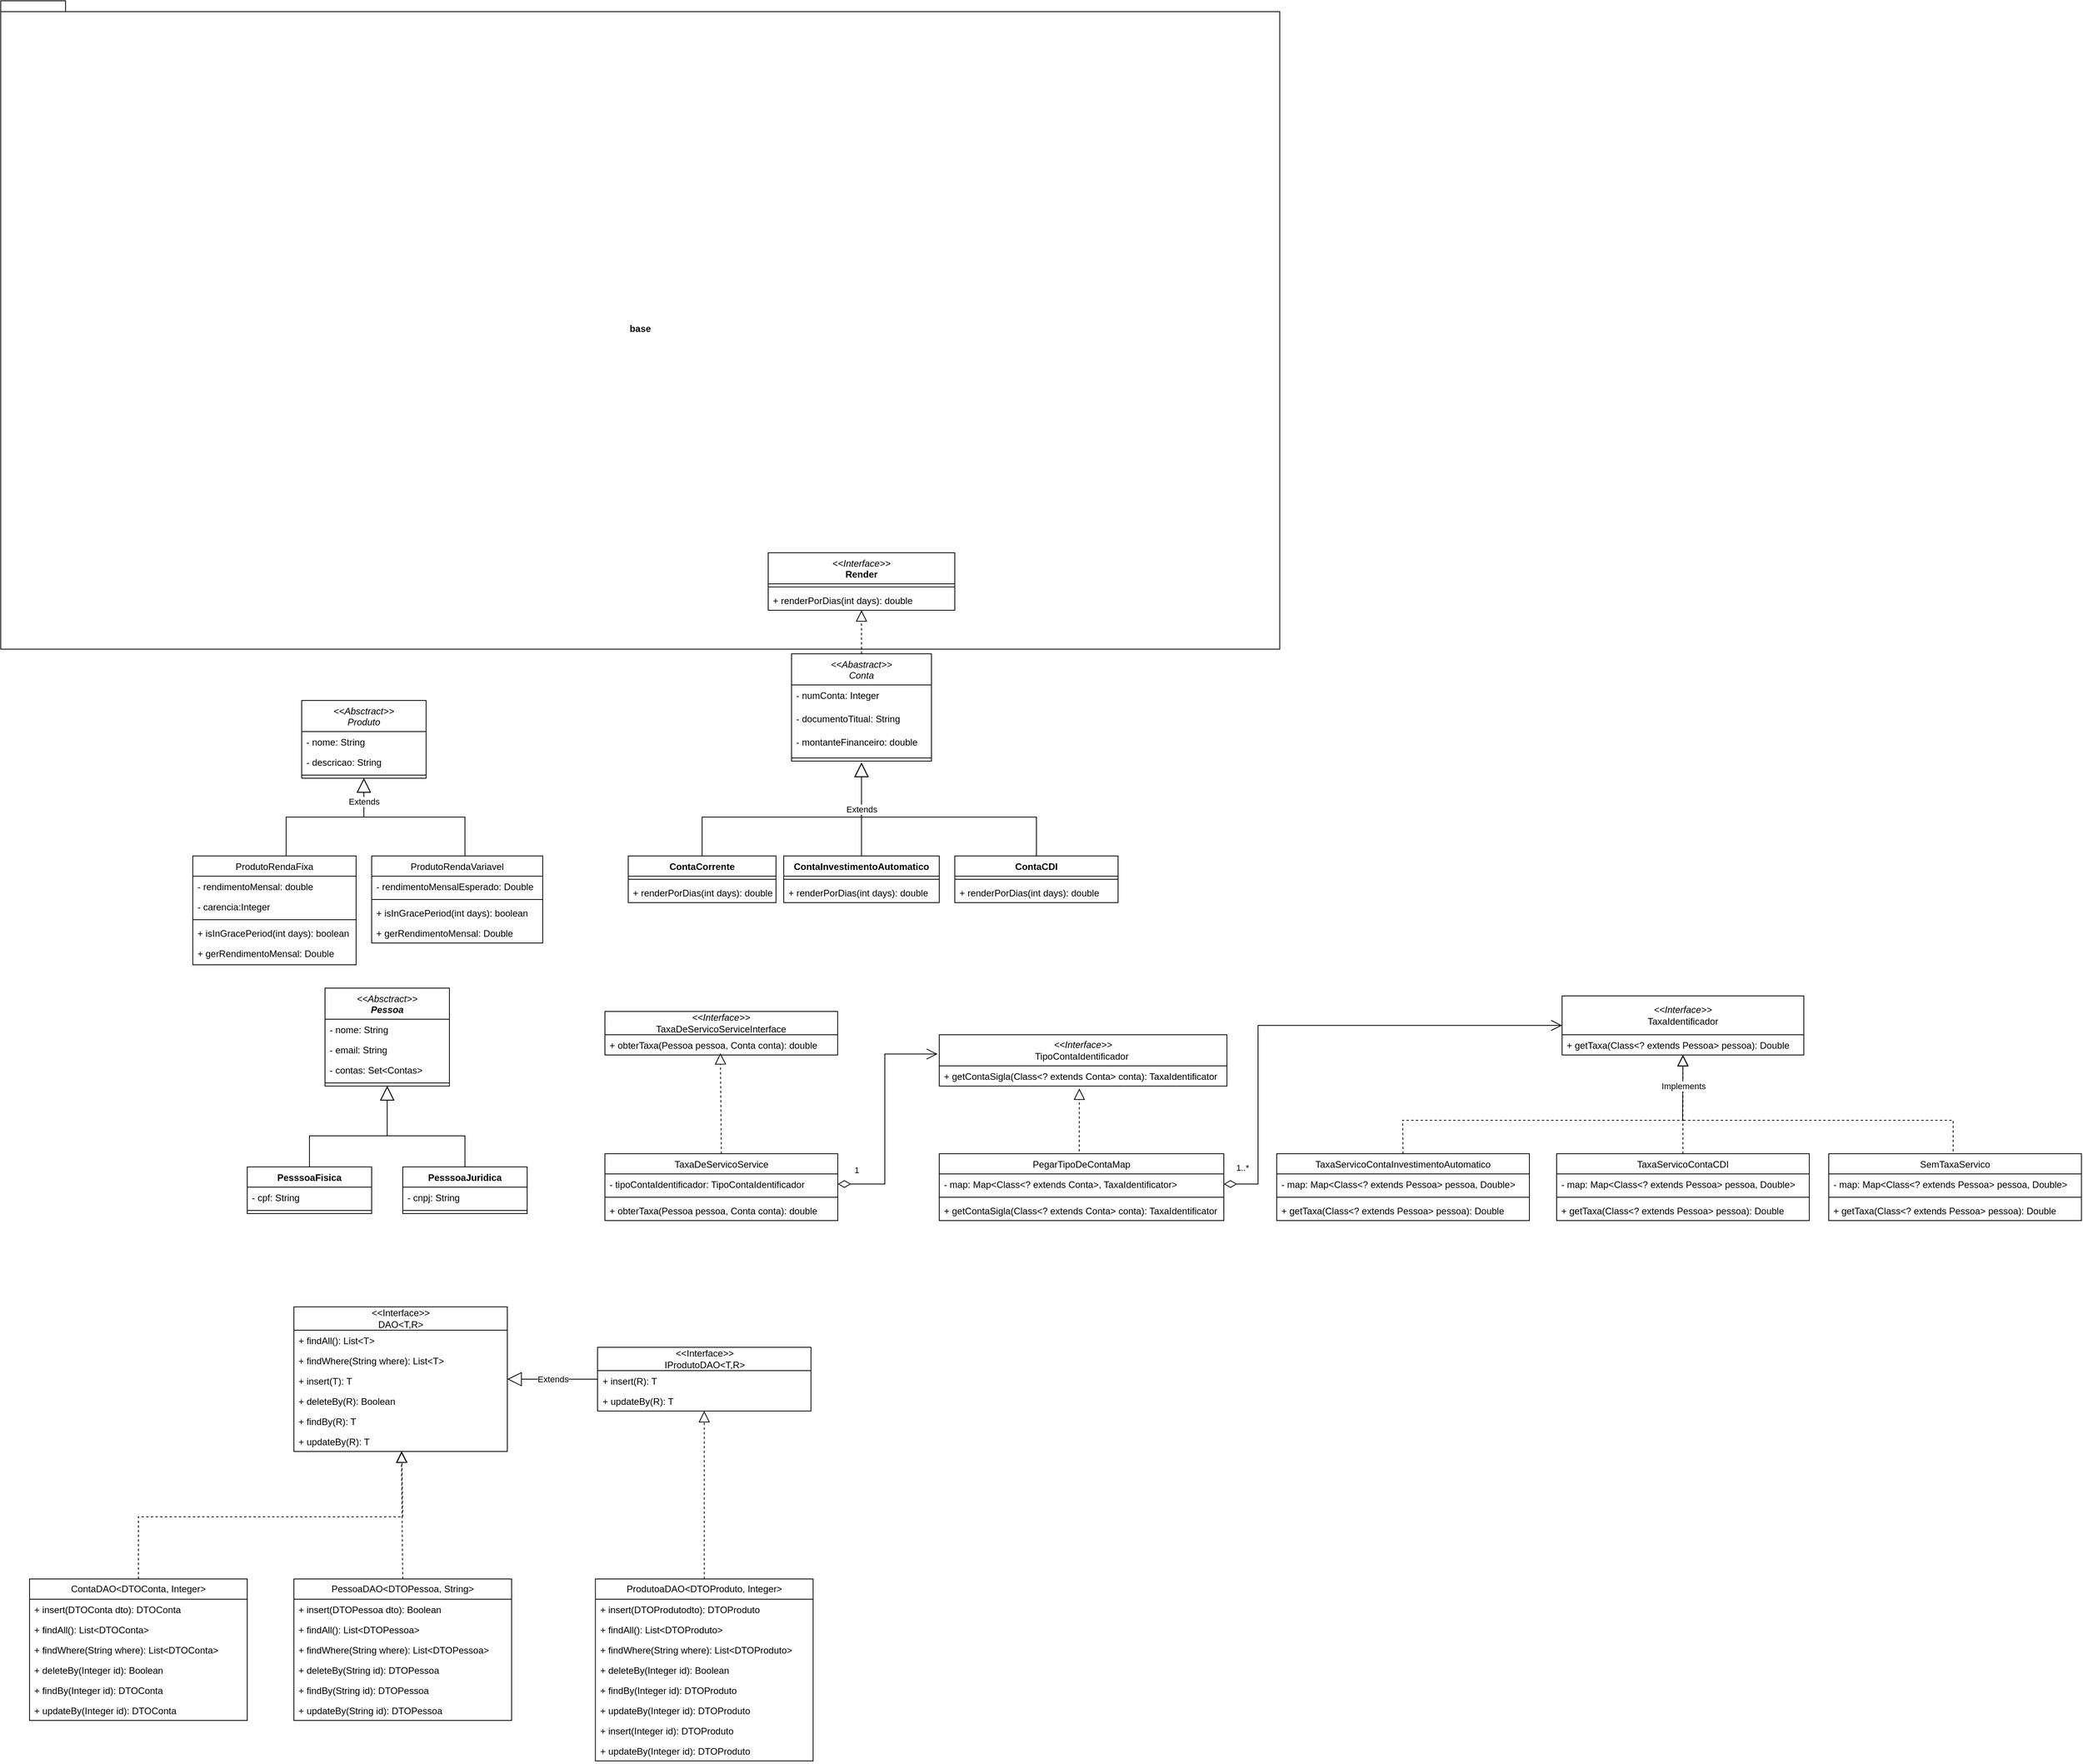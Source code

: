 <mxfile version="24.4.4" type="device">
  <diagram id="C5RBs43oDa-KdzZeNtuy" name="Page-1">
    <mxGraphModel dx="1434" dy="1941" grid="1" gridSize="10" guides="1" tooltips="1" connect="1" arrows="1" fold="1" page="1" pageScale="1" pageWidth="827" pageHeight="1169" math="0" shadow="0">
      <root>
        <mxCell id="WIyWlLk6GJQsqaUBKTNV-0" />
        <mxCell id="WIyWlLk6GJQsqaUBKTNV-1" parent="WIyWlLk6GJQsqaUBKTNV-0" />
        <mxCell id="Ckueu7OfQ4plNjpXgYWF-13" value="base" style="shape=folder;fontStyle=1;spacingTop=10;tabWidth=40;tabHeight=14;tabPosition=left;html=1;whiteSpace=wrap;fillColor=none;" parent="WIyWlLk6GJQsqaUBKTNV-1" vertex="1">
          <mxGeometry x="282.93" y="-340" width="1645" height="834" as="geometry" />
        </mxCell>
        <mxCell id="zkfFHV4jXpPFQw0GAbJ--0" value="&lt;&lt;Absctract&gt;&gt;&#xa;Produto" style="swimlane;fontStyle=2;align=center;verticalAlign=top;childLayout=stackLayout;horizontal=1;startSize=40;horizontalStack=0;resizeParent=1;resizeLast=0;collapsible=1;marginBottom=0;rounded=0;shadow=0;strokeWidth=1;" parent="WIyWlLk6GJQsqaUBKTNV-1" vertex="1">
          <mxGeometry x="670" y="560" width="160" height="100" as="geometry">
            <mxRectangle x="230" y="140" width="160" height="26" as="alternateBounds" />
          </mxGeometry>
        </mxCell>
        <mxCell id="zkfFHV4jXpPFQw0GAbJ--1" value="- nome: String" style="text;align=left;verticalAlign=top;spacingLeft=4;spacingRight=4;overflow=hidden;rotatable=0;points=[[0,0.5],[1,0.5]];portConstraint=eastwest;" parent="zkfFHV4jXpPFQw0GAbJ--0" vertex="1">
          <mxGeometry y="40" width="160" height="26" as="geometry" />
        </mxCell>
        <mxCell id="zkfFHV4jXpPFQw0GAbJ--2" value="- descricao: String" style="text;align=left;verticalAlign=top;spacingLeft=4;spacingRight=4;overflow=hidden;rotatable=0;points=[[0,0.5],[1,0.5]];portConstraint=eastwest;rounded=0;shadow=0;html=0;" parent="zkfFHV4jXpPFQw0GAbJ--0" vertex="1">
          <mxGeometry y="66" width="160" height="26" as="geometry" />
        </mxCell>
        <mxCell id="zkfFHV4jXpPFQw0GAbJ--4" value="" style="line;html=1;strokeWidth=1;align=left;verticalAlign=middle;spacingTop=-1;spacingLeft=3;spacingRight=3;rotatable=0;labelPosition=right;points=[];portConstraint=eastwest;" parent="zkfFHV4jXpPFQw0GAbJ--0" vertex="1">
          <mxGeometry y="92" width="160" height="8" as="geometry" />
        </mxCell>
        <mxCell id="zkfFHV4jXpPFQw0GAbJ--6" value="ProdutoRendaVariavel" style="swimlane;fontStyle=0;align=center;verticalAlign=top;childLayout=stackLayout;horizontal=1;startSize=26;horizontalStack=0;resizeParent=1;resizeLast=0;collapsible=1;marginBottom=0;rounded=0;shadow=0;strokeWidth=1;" parent="WIyWlLk6GJQsqaUBKTNV-1" vertex="1">
          <mxGeometry x="760" y="760" width="220" height="112" as="geometry">
            <mxRectangle x="130" y="380" width="160" height="26" as="alternateBounds" />
          </mxGeometry>
        </mxCell>
        <mxCell id="zkfFHV4jXpPFQw0GAbJ--7" value="- rendimentoMensalEsperado: Double" style="text;align=left;verticalAlign=top;spacingLeft=4;spacingRight=4;overflow=hidden;rotatable=0;points=[[0,0.5],[1,0.5]];portConstraint=eastwest;" parent="zkfFHV4jXpPFQw0GAbJ--6" vertex="1">
          <mxGeometry y="26" width="220" height="26" as="geometry" />
        </mxCell>
        <mxCell id="zkfFHV4jXpPFQw0GAbJ--9" value="" style="line;html=1;strokeWidth=1;align=left;verticalAlign=middle;spacingTop=-1;spacingLeft=3;spacingRight=3;rotatable=0;labelPosition=right;points=[];portConstraint=eastwest;" parent="zkfFHV4jXpPFQw0GAbJ--6" vertex="1">
          <mxGeometry y="52" width="220" height="8" as="geometry" />
        </mxCell>
        <mxCell id="Eu-XdflTP6PNnH-OlmT1-5" value="+ isInGracePeriod(int days): boolean" style="text;strokeColor=none;fillColor=none;align=left;verticalAlign=top;spacingLeft=4;spacingRight=4;overflow=hidden;rotatable=0;points=[[0,0.5],[1,0.5]];portConstraint=eastwest;whiteSpace=wrap;html=1;" parent="zkfFHV4jXpPFQw0GAbJ--6" vertex="1">
          <mxGeometry y="60" width="220" height="26" as="geometry" />
        </mxCell>
        <mxCell id="Eu-XdflTP6PNnH-OlmT1-3" value="+ gerRendimentoMensal: Double" style="text;strokeColor=none;fillColor=none;align=left;verticalAlign=top;spacingLeft=4;spacingRight=4;overflow=hidden;rotatable=0;points=[[0,0.5],[1,0.5]];portConstraint=eastwest;whiteSpace=wrap;html=1;" parent="zkfFHV4jXpPFQw0GAbJ--6" vertex="1">
          <mxGeometry y="86" width="220" height="26" as="geometry" />
        </mxCell>
        <mxCell id="zkfFHV4jXpPFQw0GAbJ--12" value="" style="endArrow=block;endSize=16;endFill=0;shadow=0;strokeWidth=1;rounded=0;curved=0;edgeStyle=elbowEdgeStyle;elbow=vertical;" parent="WIyWlLk6GJQsqaUBKTNV-1" source="zkfFHV4jXpPFQw0GAbJ--6" target="zkfFHV4jXpPFQw0GAbJ--0" edge="1">
          <mxGeometry width="160" relative="1" as="geometry">
            <mxPoint x="640" y="603" as="sourcePoint" />
            <mxPoint x="640" y="603" as="targetPoint" />
            <Array as="points">
              <mxPoint x="880" y="710" />
            </Array>
          </mxGeometry>
        </mxCell>
        <mxCell id="zkfFHV4jXpPFQw0GAbJ--13" value="ProdutoRendaFixa" style="swimlane;fontStyle=0;align=center;verticalAlign=top;childLayout=stackLayout;horizontal=1;startSize=26;horizontalStack=0;resizeParent=1;resizeLast=0;collapsible=1;marginBottom=0;rounded=0;shadow=0;strokeWidth=1;" parent="WIyWlLk6GJQsqaUBKTNV-1" vertex="1">
          <mxGeometry x="530" y="760" width="210" height="140" as="geometry">
            <mxRectangle x="340" y="380" width="170" height="26" as="alternateBounds" />
          </mxGeometry>
        </mxCell>
        <mxCell id="ot_oHZDJsB0jC9_0n1D6-1" value="- rendimentoMensal: double" style="text;align=left;verticalAlign=top;spacingLeft=4;spacingRight=4;overflow=hidden;rotatable=0;points=[[0,0.5],[1,0.5]];portConstraint=eastwest;" parent="zkfFHV4jXpPFQw0GAbJ--13" vertex="1">
          <mxGeometry y="26" width="210" height="26" as="geometry" />
        </mxCell>
        <mxCell id="zkfFHV4jXpPFQw0GAbJ--14" value="- carencia:Integer" style="text;align=left;verticalAlign=top;spacingLeft=4;spacingRight=4;overflow=hidden;rotatable=0;points=[[0,0.5],[1,0.5]];portConstraint=eastwest;" parent="zkfFHV4jXpPFQw0GAbJ--13" vertex="1">
          <mxGeometry y="52" width="210" height="26" as="geometry" />
        </mxCell>
        <mxCell id="zkfFHV4jXpPFQw0GAbJ--15" value="" style="line;html=1;strokeWidth=1;align=left;verticalAlign=middle;spacingTop=-1;spacingLeft=3;spacingRight=3;rotatable=0;labelPosition=right;points=[];portConstraint=eastwest;" parent="zkfFHV4jXpPFQw0GAbJ--13" vertex="1">
          <mxGeometry y="78" width="210" height="8" as="geometry" />
        </mxCell>
        <mxCell id="g9-OsNvU2PvMt_GyAPBT-6" value="+ isInGracePeriod(int days): boolean" style="text;strokeColor=none;fillColor=none;align=left;verticalAlign=top;spacingLeft=4;spacingRight=4;overflow=hidden;rotatable=0;points=[[0,0.5],[1,0.5]];portConstraint=eastwest;whiteSpace=wrap;html=1;" parent="zkfFHV4jXpPFQw0GAbJ--13" vertex="1">
          <mxGeometry y="86" width="210" height="26" as="geometry" />
        </mxCell>
        <mxCell id="Eu-XdflTP6PNnH-OlmT1-4" value="+ gerRendimentoMensal: Double" style="text;strokeColor=none;fillColor=none;align=left;verticalAlign=top;spacingLeft=4;spacingRight=4;overflow=hidden;rotatable=0;points=[[0,0.5],[1,0.5]];portConstraint=eastwest;whiteSpace=wrap;html=1;" parent="zkfFHV4jXpPFQw0GAbJ--13" vertex="1">
          <mxGeometry y="112" width="210" height="26" as="geometry" />
        </mxCell>
        <mxCell id="zkfFHV4jXpPFQw0GAbJ--16" value="" style="endArrow=block;endSize=16;endFill=0;shadow=0;strokeWidth=1;rounded=0;curved=0;edgeStyle=elbowEdgeStyle;elbow=vertical;" parent="WIyWlLk6GJQsqaUBKTNV-1" source="zkfFHV4jXpPFQw0GAbJ--13" target="zkfFHV4jXpPFQw0GAbJ--0" edge="1">
          <mxGeometry width="160" relative="1" as="geometry">
            <mxPoint x="650" y="773" as="sourcePoint" />
            <mxPoint x="750" y="671" as="targetPoint" />
            <Array as="points">
              <mxPoint x="650" y="710" />
            </Array>
          </mxGeometry>
        </mxCell>
        <mxCell id="bBK4llPD-ZdYTFEm8Yef-23" value="Extends" style="edgeLabel;html=1;align=center;verticalAlign=middle;resizable=0;points=[];" parent="zkfFHV4jXpPFQw0GAbJ--16" vertex="1" connectable="0">
          <mxGeometry x="0.616" y="-1" relative="1" as="geometry">
            <mxPoint x="-1" y="-9" as="offset" />
          </mxGeometry>
        </mxCell>
        <mxCell id="bBK4llPD-ZdYTFEm8Yef-1" value="&lt;span style=&quot;font-weight: normal;&quot;&gt;&lt;i&gt;&amp;lt;&amp;lt;Abastract&amp;gt;&amp;gt;&lt;/i&gt;&lt;/span&gt;&lt;div&gt;&lt;span style=&quot;font-weight: normal;&quot;&gt;&lt;i&gt;Conta&lt;/i&gt;&lt;/span&gt;&lt;/div&gt;" style="swimlane;fontStyle=1;align=center;verticalAlign=top;childLayout=stackLayout;horizontal=1;startSize=40;horizontalStack=0;resizeParent=1;resizeParentMax=0;resizeLast=0;collapsible=1;marginBottom=0;whiteSpace=wrap;html=1;" parent="WIyWlLk6GJQsqaUBKTNV-1" vertex="1">
          <mxGeometry x="1300" y="500" width="180" height="138" as="geometry">
            <mxRectangle x="780" y="160" width="120" height="40" as="alternateBounds" />
          </mxGeometry>
        </mxCell>
        <mxCell id="bBK4llPD-ZdYTFEm8Yef-2" value="- numConta: Integer" style="text;strokeColor=none;fillColor=none;align=left;verticalAlign=top;spacingLeft=4;spacingRight=4;overflow=hidden;rotatable=0;points=[[0,0.5],[1,0.5]];portConstraint=eastwest;whiteSpace=wrap;html=1;" parent="bBK4llPD-ZdYTFEm8Yef-1" vertex="1">
          <mxGeometry y="40" width="180" height="30" as="geometry" />
        </mxCell>
        <mxCell id="Eu-XdflTP6PNnH-OlmT1-1" value="- documentoTitual: String" style="text;strokeColor=none;fillColor=none;align=left;verticalAlign=top;spacingLeft=4;spacingRight=4;overflow=hidden;rotatable=0;points=[[0,0.5],[1,0.5]];portConstraint=eastwest;whiteSpace=wrap;html=1;" parent="bBK4llPD-ZdYTFEm8Yef-1" vertex="1">
          <mxGeometry y="70" width="180" height="30" as="geometry" />
        </mxCell>
        <mxCell id="Eu-XdflTP6PNnH-OlmT1-0" value="- montanteFinanceiro: double" style="text;strokeColor=none;fillColor=none;align=left;verticalAlign=top;spacingLeft=4;spacingRight=4;overflow=hidden;rotatable=0;points=[[0,0.5],[1,0.5]];portConstraint=eastwest;whiteSpace=wrap;html=1;" parent="bBK4llPD-ZdYTFEm8Yef-1" vertex="1">
          <mxGeometry y="100" width="180" height="30" as="geometry" />
        </mxCell>
        <mxCell id="bBK4llPD-ZdYTFEm8Yef-3" value="" style="line;strokeWidth=1;fillColor=none;align=left;verticalAlign=middle;spacingTop=-1;spacingLeft=3;spacingRight=3;rotatable=0;labelPosition=right;points=[];portConstraint=eastwest;strokeColor=inherit;" parent="bBK4llPD-ZdYTFEm8Yef-1" vertex="1">
          <mxGeometry y="130" width="180" height="8" as="geometry" />
        </mxCell>
        <mxCell id="bBK4llPD-ZdYTFEm8Yef-5" value="ContaCorrente" style="swimlane;fontStyle=1;align=center;verticalAlign=top;childLayout=stackLayout;horizontal=1;startSize=26;horizontalStack=0;resizeParent=1;resizeParentMax=0;resizeLast=0;collapsible=1;marginBottom=0;whiteSpace=wrap;html=1;" parent="WIyWlLk6GJQsqaUBKTNV-1" vertex="1">
          <mxGeometry x="1090" y="760" width="190" height="60" as="geometry" />
        </mxCell>
        <mxCell id="bBK4llPD-ZdYTFEm8Yef-7" value="" style="line;strokeWidth=1;fillColor=none;align=left;verticalAlign=middle;spacingTop=-1;spacingLeft=3;spacingRight=3;rotatable=0;labelPosition=right;points=[];portConstraint=eastwest;strokeColor=inherit;" parent="bBK4llPD-ZdYTFEm8Yef-5" vertex="1">
          <mxGeometry y="26" width="190" height="8" as="geometry" />
        </mxCell>
        <mxCell id="g9-OsNvU2PvMt_GyAPBT-7" value="+ renderPorDias(int days): double" style="text;strokeColor=none;fillColor=none;align=left;verticalAlign=top;spacingLeft=4;spacingRight=4;overflow=hidden;rotatable=0;points=[[0,0.5],[1,0.5]];portConstraint=eastwest;whiteSpace=wrap;html=1;" parent="bBK4llPD-ZdYTFEm8Yef-5" vertex="1">
          <mxGeometry y="34" width="190" height="26" as="geometry" />
        </mxCell>
        <mxCell id="bBK4llPD-ZdYTFEm8Yef-9" value="ContaCDI" style="swimlane;fontStyle=1;align=center;verticalAlign=top;childLayout=stackLayout;horizontal=1;startSize=26;horizontalStack=0;resizeParent=1;resizeParentMax=0;resizeLast=0;collapsible=1;marginBottom=0;whiteSpace=wrap;html=1;" parent="WIyWlLk6GJQsqaUBKTNV-1" vertex="1">
          <mxGeometry x="1510" y="760" width="210" height="60" as="geometry" />
        </mxCell>
        <mxCell id="bBK4llPD-ZdYTFEm8Yef-11" value="" style="line;strokeWidth=1;fillColor=none;align=left;verticalAlign=middle;spacingTop=-1;spacingLeft=3;spacingRight=3;rotatable=0;labelPosition=right;points=[];portConstraint=eastwest;strokeColor=inherit;" parent="bBK4llPD-ZdYTFEm8Yef-9" vertex="1">
          <mxGeometry y="26" width="210" height="8" as="geometry" />
        </mxCell>
        <mxCell id="g9-OsNvU2PvMt_GyAPBT-9" value="+ renderPorDias(int days): double" style="text;strokeColor=none;fillColor=none;align=left;verticalAlign=top;spacingLeft=4;spacingRight=4;overflow=hidden;rotatable=0;points=[[0,0.5],[1,0.5]];portConstraint=eastwest;whiteSpace=wrap;html=1;" parent="bBK4llPD-ZdYTFEm8Yef-9" vertex="1">
          <mxGeometry y="34" width="210" height="26" as="geometry" />
        </mxCell>
        <mxCell id="bBK4llPD-ZdYTFEm8Yef-13" value="ContaInvestimentoAutomatico" style="swimlane;fontStyle=1;align=center;verticalAlign=top;childLayout=stackLayout;horizontal=1;startSize=26;horizontalStack=0;resizeParent=1;resizeParentMax=0;resizeLast=0;collapsible=1;marginBottom=0;whiteSpace=wrap;html=1;" parent="WIyWlLk6GJQsqaUBKTNV-1" vertex="1">
          <mxGeometry x="1290" y="760" width="200" height="60" as="geometry" />
        </mxCell>
        <mxCell id="bBK4llPD-ZdYTFEm8Yef-15" value="" style="line;strokeWidth=1;fillColor=none;align=left;verticalAlign=middle;spacingTop=-1;spacingLeft=3;spacingRight=3;rotatable=0;labelPosition=right;points=[];portConstraint=eastwest;strokeColor=inherit;" parent="bBK4llPD-ZdYTFEm8Yef-13" vertex="1">
          <mxGeometry y="26" width="200" height="8" as="geometry" />
        </mxCell>
        <mxCell id="g9-OsNvU2PvMt_GyAPBT-8" value="+ renderPorDias(int days): double" style="text;strokeColor=none;fillColor=none;align=left;verticalAlign=top;spacingLeft=4;spacingRight=4;overflow=hidden;rotatable=0;points=[[0,0.5],[1,0.5]];portConstraint=eastwest;whiteSpace=wrap;html=1;" parent="bBK4llPD-ZdYTFEm8Yef-13" vertex="1">
          <mxGeometry y="34" width="200" height="26" as="geometry" />
        </mxCell>
        <mxCell id="bBK4llPD-ZdYTFEm8Yef-22" value="" style="endArrow=block;endSize=16;endFill=0;html=1;rounded=0;exitX=0.5;exitY=0;exitDx=0;exitDy=0;" parent="WIyWlLk6GJQsqaUBKTNV-1" source="bBK4llPD-ZdYTFEm8Yef-9" edge="1">
          <mxGeometry width="160" relative="1" as="geometry">
            <mxPoint x="1050" y="710" as="sourcePoint" />
            <mxPoint x="1390" y="640" as="targetPoint" />
            <Array as="points">
              <mxPoint x="1615" y="710" />
              <mxPoint x="1390" y="710" />
            </Array>
          </mxGeometry>
        </mxCell>
        <mxCell id="bBK4llPD-ZdYTFEm8Yef-24" value="" style="endArrow=block;endSize=16;endFill=0;html=1;rounded=0;exitX=0.5;exitY=0;exitDx=0;exitDy=0;" parent="WIyWlLk6GJQsqaUBKTNV-1" source="bBK4llPD-ZdYTFEm8Yef-5" edge="1">
          <mxGeometry width="160" relative="1" as="geometry">
            <mxPoint x="1030" y="610" as="sourcePoint" />
            <mxPoint x="1390" y="640" as="targetPoint" />
            <Array as="points">
              <mxPoint x="1185" y="710" />
              <mxPoint x="1390" y="710" />
            </Array>
          </mxGeometry>
        </mxCell>
        <mxCell id="bBK4llPD-ZdYTFEm8Yef-25" value="" style="endArrow=block;endSize=16;endFill=0;html=1;rounded=0;exitX=0.5;exitY=0;exitDx=0;exitDy=0;" parent="WIyWlLk6GJQsqaUBKTNV-1" source="bBK4llPD-ZdYTFEm8Yef-13" edge="1">
          <mxGeometry width="160" relative="1" as="geometry">
            <mxPoint x="1030" y="660" as="sourcePoint" />
            <mxPoint x="1390" y="640" as="targetPoint" />
            <Array as="points">
              <mxPoint x="1390" y="710" />
            </Array>
          </mxGeometry>
        </mxCell>
        <mxCell id="bBK4llPD-ZdYTFEm8Yef-26" value="Extends" style="edgeLabel;html=1;align=center;verticalAlign=middle;resizable=0;points=[];" parent="bBK4llPD-ZdYTFEm8Yef-25" vertex="1" connectable="0">
          <mxGeometry x="0.641" y="3" relative="1" as="geometry">
            <mxPoint x="3" y="38" as="offset" />
          </mxGeometry>
        </mxCell>
        <mxCell id="bBK4llPD-ZdYTFEm8Yef-27" value="&lt;span style=&quot;font-weight: normal;&quot;&gt;&lt;i&gt;&amp;lt;&amp;lt;Interface&amp;gt;&amp;gt;&lt;/i&gt;&lt;/span&gt;&lt;div&gt;Render&lt;/div&gt;" style="swimlane;fontStyle=1;align=center;verticalAlign=top;childLayout=stackLayout;horizontal=1;startSize=40;horizontalStack=0;resizeParent=1;resizeParentMax=0;resizeLast=0;collapsible=1;marginBottom=0;whiteSpace=wrap;html=1;" parent="WIyWlLk6GJQsqaUBKTNV-1" vertex="1">
          <mxGeometry x="1270" y="370" width="240" height="74" as="geometry">
            <mxRectangle x="790" y="30" width="120" height="40" as="alternateBounds" />
          </mxGeometry>
        </mxCell>
        <mxCell id="bBK4llPD-ZdYTFEm8Yef-29" value="" style="line;strokeWidth=1;fillColor=none;align=left;verticalAlign=middle;spacingTop=-1;spacingLeft=3;spacingRight=3;rotatable=0;labelPosition=right;points=[];portConstraint=eastwest;strokeColor=inherit;" parent="bBK4llPD-ZdYTFEm8Yef-27" vertex="1">
          <mxGeometry y="40" width="240" height="8" as="geometry" />
        </mxCell>
        <mxCell id="bBK4llPD-ZdYTFEm8Yef-30" value="+ renderPorDias(int days): double" style="text;strokeColor=none;fillColor=none;align=left;verticalAlign=top;spacingLeft=4;spacingRight=4;overflow=hidden;rotatable=0;points=[[0,0.5],[1,0.5]];portConstraint=eastwest;whiteSpace=wrap;html=1;" parent="bBK4llPD-ZdYTFEm8Yef-27" vertex="1">
          <mxGeometry y="48" width="240" height="26" as="geometry" />
        </mxCell>
        <mxCell id="bBK4llPD-ZdYTFEm8Yef-33" value="" style="endArrow=block;dashed=1;endFill=0;endSize=12;html=1;rounded=0;exitX=0.5;exitY=0;exitDx=0;exitDy=0;" parent="WIyWlLk6GJQsqaUBKTNV-1" source="bBK4llPD-ZdYTFEm8Yef-1" target="bBK4llPD-ZdYTFEm8Yef-30" edge="1">
          <mxGeometry width="160" relative="1" as="geometry">
            <mxPoint x="1030" y="610" as="sourcePoint" />
            <mxPoint x="1190" y="610" as="targetPoint" />
            <Array as="points" />
          </mxGeometry>
        </mxCell>
        <mxCell id="bBK4llPD-ZdYTFEm8Yef-36" value="&lt;div&gt;&lt;span style=&quot;font-weight: normal;&quot;&gt;&lt;i&gt;&amp;lt;&amp;lt;Absctract&amp;gt;&amp;gt;&lt;/i&gt;&lt;/span&gt;&lt;/div&gt;&lt;i style=&quot;&quot;&gt;Pessoa&lt;/i&gt;" style="swimlane;fontStyle=1;align=center;verticalAlign=top;childLayout=stackLayout;horizontal=1;startSize=40;horizontalStack=0;resizeParent=1;resizeParentMax=0;resizeLast=0;collapsible=1;marginBottom=0;whiteSpace=wrap;html=1;" parent="WIyWlLk6GJQsqaUBKTNV-1" vertex="1">
          <mxGeometry x="700" y="930" width="160" height="126" as="geometry" />
        </mxCell>
        <mxCell id="bBK4llPD-ZdYTFEm8Yef-37" value="- nome: String" style="text;strokeColor=none;fillColor=none;align=left;verticalAlign=top;spacingLeft=4;spacingRight=4;overflow=hidden;rotatable=0;points=[[0,0.5],[1,0.5]];portConstraint=eastwest;whiteSpace=wrap;html=1;" parent="bBK4llPD-ZdYTFEm8Yef-36" vertex="1">
          <mxGeometry y="40" width="160" height="26" as="geometry" />
        </mxCell>
        <mxCell id="bBK4llPD-ZdYTFEm8Yef-48" value="- email: String" style="text;strokeColor=none;fillColor=none;align=left;verticalAlign=top;spacingLeft=4;spacingRight=4;overflow=hidden;rotatable=0;points=[[0,0.5],[1,0.5]];portConstraint=eastwest;whiteSpace=wrap;html=1;" parent="bBK4llPD-ZdYTFEm8Yef-36" vertex="1">
          <mxGeometry y="66" width="160" height="26" as="geometry" />
        </mxCell>
        <mxCell id="bBK4llPD-ZdYTFEm8Yef-49" value="- contas: Set&amp;lt;Contas&amp;gt;" style="text;strokeColor=none;fillColor=none;align=left;verticalAlign=top;spacingLeft=4;spacingRight=4;overflow=hidden;rotatable=0;points=[[0,0.5],[1,0.5]];portConstraint=eastwest;whiteSpace=wrap;html=1;" parent="bBK4llPD-ZdYTFEm8Yef-36" vertex="1">
          <mxGeometry y="92" width="160" height="26" as="geometry" />
        </mxCell>
        <mxCell id="bBK4llPD-ZdYTFEm8Yef-38" value="" style="line;strokeWidth=1;fillColor=none;align=left;verticalAlign=middle;spacingTop=-1;spacingLeft=3;spacingRight=3;rotatable=0;labelPosition=right;points=[];portConstraint=eastwest;strokeColor=inherit;" parent="bBK4llPD-ZdYTFEm8Yef-36" vertex="1">
          <mxGeometry y="118" width="160" height="8" as="geometry" />
        </mxCell>
        <mxCell id="bBK4llPD-ZdYTFEm8Yef-40" value="PesssoaJuridica" style="swimlane;fontStyle=1;align=center;verticalAlign=top;childLayout=stackLayout;horizontal=1;startSize=26;horizontalStack=0;resizeParent=1;resizeParentMax=0;resizeLast=0;collapsible=1;marginBottom=0;whiteSpace=wrap;html=1;" parent="WIyWlLk6GJQsqaUBKTNV-1" vertex="1">
          <mxGeometry x="800" y="1160" width="160" height="60" as="geometry" />
        </mxCell>
        <mxCell id="bBK4llPD-ZdYTFEm8Yef-41" value="- cnpj: String" style="text;strokeColor=none;fillColor=none;align=left;verticalAlign=top;spacingLeft=4;spacingRight=4;overflow=hidden;rotatable=0;points=[[0,0.5],[1,0.5]];portConstraint=eastwest;whiteSpace=wrap;html=1;" parent="bBK4llPD-ZdYTFEm8Yef-40" vertex="1">
          <mxGeometry y="26" width="160" height="26" as="geometry" />
        </mxCell>
        <mxCell id="bBK4llPD-ZdYTFEm8Yef-42" value="" style="line;strokeWidth=1;fillColor=none;align=left;verticalAlign=middle;spacingTop=-1;spacingLeft=3;spacingRight=3;rotatable=0;labelPosition=right;points=[];portConstraint=eastwest;strokeColor=inherit;" parent="bBK4llPD-ZdYTFEm8Yef-40" vertex="1">
          <mxGeometry y="52" width="160" height="8" as="geometry" />
        </mxCell>
        <mxCell id="bBK4llPD-ZdYTFEm8Yef-44" value="PesssoaFisica" style="swimlane;fontStyle=1;align=center;verticalAlign=top;childLayout=stackLayout;horizontal=1;startSize=26;horizontalStack=0;resizeParent=1;resizeParentMax=0;resizeLast=0;collapsible=1;marginBottom=0;whiteSpace=wrap;html=1;" parent="WIyWlLk6GJQsqaUBKTNV-1" vertex="1">
          <mxGeometry x="600" y="1160" width="160" height="60" as="geometry" />
        </mxCell>
        <mxCell id="bBK4llPD-ZdYTFEm8Yef-45" value="- cpf: String" style="text;strokeColor=none;fillColor=none;align=left;verticalAlign=top;spacingLeft=4;spacingRight=4;overflow=hidden;rotatable=0;points=[[0,0.5],[1,0.5]];portConstraint=eastwest;whiteSpace=wrap;html=1;" parent="bBK4llPD-ZdYTFEm8Yef-44" vertex="1">
          <mxGeometry y="26" width="160" height="26" as="geometry" />
        </mxCell>
        <mxCell id="bBK4llPD-ZdYTFEm8Yef-46" value="" style="line;strokeWidth=1;fillColor=none;align=left;verticalAlign=middle;spacingTop=-1;spacingLeft=3;spacingRight=3;rotatable=0;labelPosition=right;points=[];portConstraint=eastwest;strokeColor=inherit;" parent="bBK4llPD-ZdYTFEm8Yef-44" vertex="1">
          <mxGeometry y="52" width="160" height="8" as="geometry" />
        </mxCell>
        <mxCell id="bBK4llPD-ZdYTFEm8Yef-50" value="" style="endArrow=block;endSize=16;endFill=0;html=1;rounded=0;exitX=0.5;exitY=0;exitDx=0;exitDy=0;entryX=0.5;entryY=1;entryDx=0;entryDy=0;" parent="WIyWlLk6GJQsqaUBKTNV-1" source="bBK4llPD-ZdYTFEm8Yef-44" target="bBK4llPD-ZdYTFEm8Yef-36" edge="1">
          <mxGeometry width="160" relative="1" as="geometry">
            <mxPoint x="720" y="1380" as="sourcePoint" />
            <mxPoint x="780" y="1080" as="targetPoint" />
            <Array as="points">
              <mxPoint x="680" y="1120" />
              <mxPoint x="780" y="1120" />
            </Array>
          </mxGeometry>
        </mxCell>
        <mxCell id="bBK4llPD-ZdYTFEm8Yef-51" value="" style="endArrow=block;endSize=16;endFill=0;html=1;rounded=0;exitX=0.5;exitY=0;exitDx=0;exitDy=0;entryX=0.5;entryY=1;entryDx=0;entryDy=0;" parent="WIyWlLk6GJQsqaUBKTNV-1" source="bBK4llPD-ZdYTFEm8Yef-40" target="bBK4llPD-ZdYTFEm8Yef-36" edge="1">
          <mxGeometry width="160" relative="1" as="geometry">
            <mxPoint x="1020" y="1160" as="sourcePoint" />
            <mxPoint x="780" y="1060" as="targetPoint" />
            <Array as="points">
              <mxPoint x="880" y="1120" />
              <mxPoint x="780" y="1120" />
            </Array>
          </mxGeometry>
        </mxCell>
        <mxCell id="bBK4llPD-ZdYTFEm8Yef-55" value="&lt;div&gt;&lt;i&gt;&amp;lt;&amp;lt;Interface&amp;gt;&amp;gt;&lt;/i&gt;&lt;/div&gt;TaxaIdentificador" style="swimlane;fontStyle=0;childLayout=stackLayout;horizontal=1;startSize=50;fillColor=none;horizontalStack=0;resizeParent=1;resizeParentMax=0;resizeLast=0;collapsible=1;marginBottom=0;whiteSpace=wrap;html=1;" parent="WIyWlLk6GJQsqaUBKTNV-1" vertex="1">
          <mxGeometry x="2291.06" y="940" width="310.87" height="76" as="geometry" />
        </mxCell>
        <mxCell id="Ckueu7OfQ4plNjpXgYWF-3" value="+ getTaxa(Class&amp;lt;? extends Pessoa&amp;gt; pessoa): Double" style="text;strokeColor=none;fillColor=none;align=left;verticalAlign=top;spacingLeft=4;spacingRight=4;overflow=hidden;rotatable=0;points=[[0,0.5],[1,0.5]];portConstraint=eastwest;whiteSpace=wrap;html=1;" parent="bBK4llPD-ZdYTFEm8Yef-55" vertex="1">
          <mxGeometry y="50" width="310.87" height="26" as="geometry" />
        </mxCell>
        <mxCell id="bBK4llPD-ZdYTFEm8Yef-64" value="" style="endArrow=block;dashed=1;endFill=0;endSize=12;html=1;rounded=0;exitX=0.5;exitY=0;exitDx=0;exitDy=0;" parent="WIyWlLk6GJQsqaUBKTNV-1" source="bBK4llPD-ZdYTFEm8Yef-66" target="Ckueu7OfQ4plNjpXgYWF-3" edge="1">
          <mxGeometry width="160" relative="1" as="geometry">
            <mxPoint x="2204" y="1114" as="sourcePoint" />
            <mxPoint x="2209.82" y="1091.524" as="targetPoint" />
            <Array as="points">
              <mxPoint x="2086" y="1100" />
              <mxPoint x="2446" y="1100" />
            </Array>
          </mxGeometry>
        </mxCell>
        <mxCell id="bBK4llPD-ZdYTFEm8Yef-66" value="&lt;span style=&quot;font-weight: 400;&quot;&gt;TaxaServicoContaInvestimentoAutomatico&lt;/span&gt;" style="swimlane;fontStyle=1;align=center;verticalAlign=top;childLayout=stackLayout;horizontal=1;startSize=26;horizontalStack=0;resizeParent=1;resizeParentMax=0;resizeLast=0;collapsible=1;marginBottom=0;whiteSpace=wrap;html=1;" parent="WIyWlLk6GJQsqaUBKTNV-1" vertex="1">
          <mxGeometry x="1924" y="1143" width="324.99" height="86" as="geometry" />
        </mxCell>
        <mxCell id="bBK4llPD-ZdYTFEm8Yef-74" value="- map: Map&amp;lt;Class&amp;lt;? extends Pessoa&amp;gt; pessoa, Double&amp;gt;" style="text;strokeColor=none;fillColor=none;align=left;verticalAlign=top;spacingLeft=4;spacingRight=4;overflow=hidden;rotatable=0;points=[[0,0.5],[1,0.5]];portConstraint=eastwest;whiteSpace=wrap;html=1;" parent="bBK4llPD-ZdYTFEm8Yef-66" vertex="1">
          <mxGeometry y="26" width="324.99" height="26" as="geometry" />
        </mxCell>
        <mxCell id="bBK4llPD-ZdYTFEm8Yef-68" value="" style="line;strokeWidth=1;fillColor=none;align=left;verticalAlign=middle;spacingTop=-1;spacingLeft=3;spacingRight=3;rotatable=0;labelPosition=right;points=[];portConstraint=eastwest;strokeColor=inherit;" parent="bBK4llPD-ZdYTFEm8Yef-66" vertex="1">
          <mxGeometry y="52" width="324.99" height="8" as="geometry" />
        </mxCell>
        <mxCell id="Ckueu7OfQ4plNjpXgYWF-2" value="+ getTaxa(Class&amp;lt;? extends Pessoa&amp;gt; pessoa): Double" style="text;strokeColor=none;fillColor=none;align=left;verticalAlign=top;spacingLeft=4;spacingRight=4;overflow=hidden;rotatable=0;points=[[0,0.5],[1,0.5]];portConstraint=eastwest;whiteSpace=wrap;html=1;" parent="bBK4llPD-ZdYTFEm8Yef-66" vertex="1">
          <mxGeometry y="60" width="324.99" height="26" as="geometry" />
        </mxCell>
        <mxCell id="bBK4llPD-ZdYTFEm8Yef-77" value="&lt;div&gt;&lt;span style=&quot;background-color: initial;&quot;&gt;&lt;i&gt;&amp;lt;&amp;lt;Interface&amp;gt;&amp;gt;&lt;/i&gt;&lt;/span&gt;&lt;/div&gt;&lt;div&gt;&lt;span style=&quot;background-color: initial;&quot;&gt;TaxaDeServicoServiceInterface&lt;/span&gt;&lt;br&gt;&lt;/div&gt;" style="swimlane;fontStyle=0;childLayout=stackLayout;horizontal=1;startSize=30;fillColor=none;horizontalStack=0;resizeParent=1;resizeParentMax=0;resizeLast=0;collapsible=1;marginBottom=0;whiteSpace=wrap;html=1;" parent="WIyWlLk6GJQsqaUBKTNV-1" vertex="1">
          <mxGeometry x="1060" y="960" width="299.37" height="56" as="geometry" />
        </mxCell>
        <mxCell id="bBK4llPD-ZdYTFEm8Yef-84" value="+ obterTaxa(Pessoa pessoa, Conta conta): double" style="text;strokeColor=none;fillColor=none;align=left;verticalAlign=top;spacingLeft=4;spacingRight=4;overflow=hidden;rotatable=0;points=[[0,0.5],[1,0.5]];portConstraint=eastwest;whiteSpace=wrap;html=1;" parent="bBK4llPD-ZdYTFEm8Yef-77" vertex="1">
          <mxGeometry y="30" width="299.37" height="26" as="geometry" />
        </mxCell>
        <mxCell id="bBK4llPD-ZdYTFEm8Yef-79" value="" style="endArrow=block;dashed=1;endFill=0;endSize=12;html=1;rounded=0;exitX=0.5;exitY=0;exitDx=0;exitDy=0;entryX=0.496;entryY=0.909;entryDx=0;entryDy=0;entryPerimeter=0;" parent="WIyWlLk6GJQsqaUBKTNV-1" source="bBK4llPD-ZdYTFEm8Yef-80" target="bBK4llPD-ZdYTFEm8Yef-84" edge="1">
          <mxGeometry width="160" relative="1" as="geometry">
            <mxPoint x="792" y="1083" as="sourcePoint" />
            <mxPoint x="835.553" y="1034.524" as="targetPoint" />
          </mxGeometry>
        </mxCell>
        <mxCell id="bBK4llPD-ZdYTFEm8Yef-80" value="&lt;span style=&quot;font-weight: 400;&quot;&gt;TaxaDeServicoService&lt;/span&gt;" style="swimlane;fontStyle=1;align=center;verticalAlign=top;childLayout=stackLayout;horizontal=1;startSize=26;horizontalStack=0;resizeParent=1;resizeParentMax=0;resizeLast=0;collapsible=1;marginBottom=0;whiteSpace=wrap;html=1;" parent="WIyWlLk6GJQsqaUBKTNV-1" vertex="1">
          <mxGeometry x="1060" y="1143" width="299.5" height="86" as="geometry" />
        </mxCell>
        <mxCell id="bBK4llPD-ZdYTFEm8Yef-81" value="- tipoContaIdentificador: TipoContaIdentificador&amp;nbsp;" style="text;strokeColor=none;fillColor=none;align=left;verticalAlign=top;spacingLeft=4;spacingRight=4;overflow=hidden;rotatable=0;points=[[0,0.5],[1,0.5]];portConstraint=eastwest;whiteSpace=wrap;html=1;" parent="bBK4llPD-ZdYTFEm8Yef-80" vertex="1">
          <mxGeometry y="26" width="299.5" height="26" as="geometry" />
        </mxCell>
        <mxCell id="bBK4llPD-ZdYTFEm8Yef-82" value="" style="line;strokeWidth=1;fillColor=none;align=left;verticalAlign=middle;spacingTop=-1;spacingLeft=3;spacingRight=3;rotatable=0;labelPosition=right;points=[];portConstraint=eastwest;strokeColor=inherit;" parent="bBK4llPD-ZdYTFEm8Yef-80" vertex="1">
          <mxGeometry y="52" width="299.5" height="8" as="geometry" />
        </mxCell>
        <mxCell id="Ckueu7OfQ4plNjpXgYWF-4" value="+ obterTaxa(Pessoa pessoa, Conta conta): double" style="text;strokeColor=none;fillColor=none;align=left;verticalAlign=top;spacingLeft=4;spacingRight=4;overflow=hidden;rotatable=0;points=[[0,0.5],[1,0.5]];portConstraint=eastwest;whiteSpace=wrap;html=1;" parent="bBK4llPD-ZdYTFEm8Yef-80" vertex="1">
          <mxGeometry y="60" width="299.5" height="26" as="geometry" />
        </mxCell>
        <mxCell id="bBK4llPD-ZdYTFEm8Yef-85" value="&lt;div&gt;&lt;span style=&quot;text-align: left;&quot;&gt;&lt;i&gt;&amp;lt;&amp;lt;Interface&amp;gt;&amp;gt;&lt;/i&gt;&lt;/span&gt;&lt;/div&gt;&lt;span style=&quot;text-align: left;&quot;&gt;TipoContaIdentificador&amp;nbsp;&lt;/span&gt;" style="swimlane;fontStyle=0;childLayout=stackLayout;horizontal=1;startSize=40;fillColor=none;horizontalStack=0;resizeParent=1;resizeParentMax=0;resizeLast=0;collapsible=1;marginBottom=0;whiteSpace=wrap;html=1;" parent="WIyWlLk6GJQsqaUBKTNV-1" vertex="1">
          <mxGeometry x="1490" y="990" width="370" height="66" as="geometry" />
        </mxCell>
        <mxCell id="bBK4llPD-ZdYTFEm8Yef-90" value="+ getContaSigla(Class&amp;lt;? extends Conta&amp;gt; conta): TaxaIdentificator" style="text;strokeColor=none;fillColor=none;align=left;verticalAlign=top;spacingLeft=4;spacingRight=4;overflow=hidden;rotatable=0;points=[[0,0.5],[1,0.5]];portConstraint=eastwest;whiteSpace=wrap;html=1;" parent="bBK4llPD-ZdYTFEm8Yef-85" vertex="1">
          <mxGeometry y="40" width="370" height="26" as="geometry" />
        </mxCell>
        <mxCell id="bBK4llPD-ZdYTFEm8Yef-91" value="" style="endArrow=block;dashed=1;endFill=0;endSize=12;html=1;rounded=0;entryX=0.487;entryY=1.12;entryDx=0;entryDy=0;entryPerimeter=0;" parent="WIyWlLk6GJQsqaUBKTNV-1" target="bBK4llPD-ZdYTFEm8Yef-90" edge="1">
          <mxGeometry width="160" relative="1" as="geometry">
            <mxPoint x="1670" y="1140" as="sourcePoint" />
            <mxPoint x="1770" y="860" as="targetPoint" />
          </mxGeometry>
        </mxCell>
        <mxCell id="bBK4llPD-ZdYTFEm8Yef-92" value="&lt;span style=&quot;font-weight: 400;&quot;&gt;PegarTipoDeContaMap&lt;/span&gt;" style="swimlane;fontStyle=1;align=center;verticalAlign=top;childLayout=stackLayout;horizontal=1;startSize=26;horizontalStack=0;resizeParent=1;resizeParentMax=0;resizeLast=0;collapsible=1;marginBottom=0;whiteSpace=wrap;html=1;" parent="WIyWlLk6GJQsqaUBKTNV-1" vertex="1">
          <mxGeometry x="1490" y="1143" width="366" height="86" as="geometry" />
        </mxCell>
        <mxCell id="bBK4llPD-ZdYTFEm8Yef-93" value="- map: Map&amp;lt;Class&amp;lt;? extends Conta&amp;gt;, TaxaIdentificator&amp;gt;" style="text;strokeColor=none;fillColor=none;align=left;verticalAlign=top;spacingLeft=4;spacingRight=4;overflow=hidden;rotatable=0;points=[[0,0.5],[1,0.5]];portConstraint=eastwest;whiteSpace=wrap;html=1;" parent="bBK4llPD-ZdYTFEm8Yef-92" vertex="1">
          <mxGeometry y="26" width="366" height="26" as="geometry" />
        </mxCell>
        <mxCell id="bBK4llPD-ZdYTFEm8Yef-94" value="" style="line;strokeWidth=1;fillColor=none;align=left;verticalAlign=middle;spacingTop=-1;spacingLeft=3;spacingRight=3;rotatable=0;labelPosition=right;points=[];portConstraint=eastwest;strokeColor=inherit;" parent="bBK4llPD-ZdYTFEm8Yef-92" vertex="1">
          <mxGeometry y="52" width="366" height="8" as="geometry" />
        </mxCell>
        <mxCell id="Ckueu7OfQ4plNjpXgYWF-1" value="+ getContaSigla(Class&amp;lt;? extends Conta&amp;gt; conta): TaxaIdentificator" style="text;strokeColor=none;fillColor=none;align=left;verticalAlign=top;spacingLeft=4;spacingRight=4;overflow=hidden;rotatable=0;points=[[0,0.5],[1,0.5]];portConstraint=eastwest;whiteSpace=wrap;html=1;" parent="bBK4llPD-ZdYTFEm8Yef-92" vertex="1">
          <mxGeometry y="60" width="366" height="26" as="geometry" />
        </mxCell>
        <mxCell id="Ckueu7OfQ4plNjpXgYWF-15" value="&lt;span style=&quot;font-weight: 400;&quot;&gt;TaxaServicoContaCDI&lt;/span&gt;&lt;div&gt;&lt;span style=&quot;font-weight: 400;&quot;&gt;&lt;br&gt;&lt;/span&gt;&lt;/div&gt;" style="swimlane;fontStyle=1;align=center;verticalAlign=top;childLayout=stackLayout;horizontal=1;startSize=26;horizontalStack=0;resizeParent=1;resizeParentMax=0;resizeLast=0;collapsible=1;marginBottom=0;whiteSpace=wrap;html=1;" parent="WIyWlLk6GJQsqaUBKTNV-1" vertex="1">
          <mxGeometry x="2284" y="1143" width="324.99" height="86" as="geometry" />
        </mxCell>
        <mxCell id="Ckueu7OfQ4plNjpXgYWF-16" value="- map: Map&amp;lt;Class&amp;lt;? extends Pessoa&amp;gt; pessoa, Double&amp;gt;" style="text;strokeColor=none;fillColor=none;align=left;verticalAlign=top;spacingLeft=4;spacingRight=4;overflow=hidden;rotatable=0;points=[[0,0.5],[1,0.5]];portConstraint=eastwest;whiteSpace=wrap;html=1;" parent="Ckueu7OfQ4plNjpXgYWF-15" vertex="1">
          <mxGeometry y="26" width="324.99" height="26" as="geometry" />
        </mxCell>
        <mxCell id="Ckueu7OfQ4plNjpXgYWF-17" value="" style="line;strokeWidth=1;fillColor=none;align=left;verticalAlign=middle;spacingTop=-1;spacingLeft=3;spacingRight=3;rotatable=0;labelPosition=right;points=[];portConstraint=eastwest;strokeColor=inherit;" parent="Ckueu7OfQ4plNjpXgYWF-15" vertex="1">
          <mxGeometry y="52" width="324.99" height="8" as="geometry" />
        </mxCell>
        <mxCell id="Ckueu7OfQ4plNjpXgYWF-18" value="+ getTaxa(Class&amp;lt;? extends Pessoa&amp;gt; pessoa): Double" style="text;strokeColor=none;fillColor=none;align=left;verticalAlign=top;spacingLeft=4;spacingRight=4;overflow=hidden;rotatable=0;points=[[0,0.5],[1,0.5]];portConstraint=eastwest;whiteSpace=wrap;html=1;" parent="Ckueu7OfQ4plNjpXgYWF-15" vertex="1">
          <mxGeometry y="60" width="324.99" height="26" as="geometry" />
        </mxCell>
        <mxCell id="Ckueu7OfQ4plNjpXgYWF-19" value="&lt;div&gt;&lt;span style=&quot;font-weight: 400;&quot;&gt;SemTaxaServico&lt;/span&gt;&lt;/div&gt;" style="swimlane;fontStyle=1;align=center;verticalAlign=top;childLayout=stackLayout;horizontal=1;startSize=26;horizontalStack=0;resizeParent=1;resizeParentMax=0;resizeLast=0;collapsible=1;marginBottom=0;whiteSpace=wrap;html=1;" parent="WIyWlLk6GJQsqaUBKTNV-1" vertex="1">
          <mxGeometry x="2634" y="1143" width="324.99" height="86" as="geometry" />
        </mxCell>
        <mxCell id="Ckueu7OfQ4plNjpXgYWF-20" value="- map: Map&amp;lt;Class&amp;lt;? extends Pessoa&amp;gt; pessoa, Double&amp;gt;" style="text;strokeColor=none;fillColor=none;align=left;verticalAlign=top;spacingLeft=4;spacingRight=4;overflow=hidden;rotatable=0;points=[[0,0.5],[1,0.5]];portConstraint=eastwest;whiteSpace=wrap;html=1;" parent="Ckueu7OfQ4plNjpXgYWF-19" vertex="1">
          <mxGeometry y="26" width="324.99" height="26" as="geometry" />
        </mxCell>
        <mxCell id="Ckueu7OfQ4plNjpXgYWF-21" value="" style="line;strokeWidth=1;fillColor=none;align=left;verticalAlign=middle;spacingTop=-1;spacingLeft=3;spacingRight=3;rotatable=0;labelPosition=right;points=[];portConstraint=eastwest;strokeColor=inherit;" parent="Ckueu7OfQ4plNjpXgYWF-19" vertex="1">
          <mxGeometry y="52" width="324.99" height="8" as="geometry" />
        </mxCell>
        <mxCell id="Ckueu7OfQ4plNjpXgYWF-22" value="+ getTaxa(Class&amp;lt;? extends Pessoa&amp;gt; pessoa): Double" style="text;strokeColor=none;fillColor=none;align=left;verticalAlign=top;spacingLeft=4;spacingRight=4;overflow=hidden;rotatable=0;points=[[0,0.5],[1,0.5]];portConstraint=eastwest;whiteSpace=wrap;html=1;" parent="Ckueu7OfQ4plNjpXgYWF-19" vertex="1">
          <mxGeometry y="60" width="324.99" height="26" as="geometry" />
        </mxCell>
        <mxCell id="Ckueu7OfQ4plNjpXgYWF-23" value="" style="endArrow=block;dashed=1;endFill=0;endSize=12;html=1;rounded=0;entryX=0.5;entryY=1;entryDx=0;entryDy=0;" parent="WIyWlLk6GJQsqaUBKTNV-1" target="bBK4llPD-ZdYTFEm8Yef-55" edge="1">
          <mxGeometry width="160" relative="1" as="geometry">
            <mxPoint x="2794" y="1140" as="sourcePoint" />
            <mxPoint x="2844" y="980" as="targetPoint" />
            <Array as="points">
              <mxPoint x="2794" y="1100" />
              <mxPoint x="2446" y="1100" />
            </Array>
          </mxGeometry>
        </mxCell>
        <mxCell id="Ckueu7OfQ4plNjpXgYWF-24" value="" style="endArrow=block;dashed=1;endFill=0;endSize=12;html=1;rounded=0;entryX=0.5;entryY=1;entryDx=0;entryDy=0;exitX=0.5;exitY=0;exitDx=0;exitDy=0;" parent="WIyWlLk6GJQsqaUBKTNV-1" source="Ckueu7OfQ4plNjpXgYWF-15" target="bBK4llPD-ZdYTFEm8Yef-55" edge="1">
          <mxGeometry width="160" relative="1" as="geometry">
            <mxPoint x="2894" y="917" as="sourcePoint" />
            <mxPoint x="2544" y="790" as="targetPoint" />
            <Array as="points" />
          </mxGeometry>
        </mxCell>
        <mxCell id="Ckueu7OfQ4plNjpXgYWF-25" value="Implements" style="edgeLabel;html=1;align=center;verticalAlign=middle;resizable=0;points=[];" parent="Ckueu7OfQ4plNjpXgYWF-24" vertex="1" connectable="0">
          <mxGeometry x="-0.293" y="3" relative="1" as="geometry">
            <mxPoint x="3" y="-42" as="offset" />
          </mxGeometry>
        </mxCell>
        <mxCell id="Ckueu7OfQ4plNjpXgYWF-27" value="1" style="endArrow=open;html=1;endSize=12;startArrow=diamondThin;startSize=14;startFill=0;edgeStyle=orthogonalEdgeStyle;align=left;verticalAlign=bottom;rounded=0;entryX=-0.006;entryY=0.375;entryDx=0;entryDy=0;exitX=1;exitY=0.5;exitDx=0;exitDy=0;entryPerimeter=0;" parent="WIyWlLk6GJQsqaUBKTNV-1" source="bBK4llPD-ZdYTFEm8Yef-81" target="bBK4llPD-ZdYTFEm8Yef-85" edge="1">
          <mxGeometry x="-0.871" y="9" relative="1" as="geometry">
            <mxPoint x="1370.003" y="1208.936" as="sourcePoint" />
            <mxPoint x="1496.31" y="1056" as="targetPoint" />
            <Array as="points">
              <mxPoint x="1420" y="1182" />
              <mxPoint x="1420" y="1015" />
            </Array>
            <mxPoint as="offset" />
          </mxGeometry>
        </mxCell>
        <mxCell id="Ckueu7OfQ4plNjpXgYWF-31" value="1..*" style="endArrow=open;html=1;endSize=12;startArrow=diamondThin;startSize=14;startFill=0;edgeStyle=orthogonalEdgeStyle;align=left;verticalAlign=bottom;rounded=0;entryX=0;entryY=0.5;entryDx=0;entryDy=0;exitX=1;exitY=0.5;exitDx=0;exitDy=0;" parent="WIyWlLk6GJQsqaUBKTNV-1" source="bBK4llPD-ZdYTFEm8Yef-93" target="bBK4llPD-ZdYTFEm8Yef-55" edge="1">
          <mxGeometry x="-0.956" y="12" relative="1" as="geometry">
            <mxPoint x="1800" y="1130" as="sourcePoint" />
            <mxPoint x="1960" y="1130" as="targetPoint" />
            <Array as="points">
              <mxPoint x="1900" y="1182" />
              <mxPoint x="1900" y="978" />
            </Array>
            <mxPoint as="offset" />
          </mxGeometry>
        </mxCell>
        <mxCell id="D7-8mtrMdIW-CkA4gqvb-0" value="&amp;lt;&amp;lt;Interface&amp;gt;&amp;gt;&lt;div&gt;DAO&amp;lt;T,R&amp;gt;&lt;/div&gt;" style="swimlane;fontStyle=0;childLayout=stackLayout;horizontal=1;startSize=30;fillColor=none;horizontalStack=0;resizeParent=1;resizeParentMax=0;resizeLast=0;collapsible=1;marginBottom=0;whiteSpace=wrap;html=1;" parent="WIyWlLk6GJQsqaUBKTNV-1" vertex="1">
          <mxGeometry x="660" y="1340" width="274.5" height="186" as="geometry" />
        </mxCell>
        <mxCell id="D7-8mtrMdIW-CkA4gqvb-2" value="+ findAll(): List&amp;lt;T&amp;gt;" style="text;strokeColor=none;fillColor=none;align=left;verticalAlign=top;spacingLeft=4;spacingRight=4;overflow=hidden;rotatable=0;points=[[0,0.5],[1,0.5]];portConstraint=eastwest;whiteSpace=wrap;html=1;" parent="D7-8mtrMdIW-CkA4gqvb-0" vertex="1">
          <mxGeometry y="30" width="274.5" height="26" as="geometry" />
        </mxCell>
        <mxCell id="DBQeMAxNHwCRUk92sde4-0" value="+ findWhere(String where): List&amp;lt;T&amp;gt;" style="text;strokeColor=none;fillColor=none;align=left;verticalAlign=top;spacingLeft=4;spacingRight=4;overflow=hidden;rotatable=0;points=[[0,0.5],[1,0.5]];portConstraint=eastwest;whiteSpace=wrap;html=1;" parent="D7-8mtrMdIW-CkA4gqvb-0" vertex="1">
          <mxGeometry y="56" width="274.5" height="26" as="geometry" />
        </mxCell>
        <mxCell id="D7-8mtrMdIW-CkA4gqvb-5" value="+ insert(T): T" style="text;strokeColor=none;fillColor=none;align=left;verticalAlign=top;spacingLeft=4;spacingRight=4;overflow=hidden;rotatable=0;points=[[0,0.5],[1,0.5]];portConstraint=eastwest;whiteSpace=wrap;html=1;" parent="D7-8mtrMdIW-CkA4gqvb-0" vertex="1">
          <mxGeometry y="82" width="274.5" height="26" as="geometry" />
        </mxCell>
        <mxCell id="D7-8mtrMdIW-CkA4gqvb-4" value="&lt;div&gt;+ deleteBy(R): Boolean&lt;/div&gt;&lt;div&gt;&lt;br&gt;&lt;/div&gt;" style="text;strokeColor=none;fillColor=none;align=left;verticalAlign=top;spacingLeft=4;spacingRight=4;overflow=hidden;rotatable=0;points=[[0,0.5],[1,0.5]];portConstraint=eastwest;whiteSpace=wrap;html=1;" parent="D7-8mtrMdIW-CkA4gqvb-0" vertex="1">
          <mxGeometry y="108" width="274.5" height="26" as="geometry" />
        </mxCell>
        <mxCell id="D7-8mtrMdIW-CkA4gqvb-1" value="+ findBy(R): T" style="text;strokeColor=none;fillColor=none;align=left;verticalAlign=top;spacingLeft=4;spacingRight=4;overflow=hidden;rotatable=0;points=[[0,0.5],[1,0.5]];portConstraint=eastwest;whiteSpace=wrap;html=1;" parent="D7-8mtrMdIW-CkA4gqvb-0" vertex="1">
          <mxGeometry y="134" width="274.5" height="26" as="geometry" />
        </mxCell>
        <mxCell id="D7-8mtrMdIW-CkA4gqvb-3" value="+ updateBy(R): T" style="text;strokeColor=none;fillColor=none;align=left;verticalAlign=top;spacingLeft=4;spacingRight=4;overflow=hidden;rotatable=0;points=[[0,0.5],[1,0.5]];portConstraint=eastwest;whiteSpace=wrap;html=1;" parent="D7-8mtrMdIW-CkA4gqvb-0" vertex="1">
          <mxGeometry y="160" width="274.5" height="26" as="geometry" />
        </mxCell>
        <mxCell id="D7-8mtrMdIW-CkA4gqvb-6" value="ContaDAO&amp;lt;&lt;span style=&quot;text-align: left;&quot;&gt;DTOConta&lt;/span&gt;, Integer&amp;gt;" style="swimlane;fontStyle=0;childLayout=stackLayout;horizontal=1;startSize=26;fillColor=none;horizontalStack=0;resizeParent=1;resizeParentMax=0;resizeLast=0;collapsible=1;marginBottom=0;whiteSpace=wrap;html=1;" parent="WIyWlLk6GJQsqaUBKTNV-1" vertex="1">
          <mxGeometry x="320" y="1690" width="280" height="182" as="geometry" />
        </mxCell>
        <mxCell id="D7-8mtrMdIW-CkA4gqvb-17" value="+ insert(DTOConta dto): DTOConta&amp;nbsp;" style="text;strokeColor=none;fillColor=none;align=left;verticalAlign=top;spacingLeft=4;spacingRight=4;overflow=hidden;rotatable=0;points=[[0,0.5],[1,0.5]];portConstraint=eastwest;whiteSpace=wrap;html=1;" parent="D7-8mtrMdIW-CkA4gqvb-6" vertex="1">
          <mxGeometry y="26" width="280" height="26" as="geometry" />
        </mxCell>
        <mxCell id="D7-8mtrMdIW-CkA4gqvb-20" value="+ findAll(): List&amp;lt;DTOConta&amp;gt;" style="text;strokeColor=none;fillColor=none;align=left;verticalAlign=top;spacingLeft=4;spacingRight=4;overflow=hidden;rotatable=0;points=[[0,0.5],[1,0.5]];portConstraint=eastwest;whiteSpace=wrap;html=1;" parent="D7-8mtrMdIW-CkA4gqvb-6" vertex="1">
          <mxGeometry y="52" width="280" height="26" as="geometry" />
        </mxCell>
        <mxCell id="DBQeMAxNHwCRUk92sde4-1" value="+ findWhere(String where): List&amp;lt;DTOConta&amp;gt;" style="text;strokeColor=none;fillColor=none;align=left;verticalAlign=top;spacingLeft=4;spacingRight=4;overflow=hidden;rotatable=0;points=[[0,0.5],[1,0.5]];portConstraint=eastwest;whiteSpace=wrap;html=1;" parent="D7-8mtrMdIW-CkA4gqvb-6" vertex="1">
          <mxGeometry y="78" width="280" height="26" as="geometry" />
        </mxCell>
        <mxCell id="D7-8mtrMdIW-CkA4gqvb-21" value="&lt;div&gt;+ deleteBy(&lt;span style=&quot;text-align: center;&quot;&gt;Integer id&lt;/span&gt;): Boolean&lt;/div&gt;&lt;div&gt;&lt;br&gt;&lt;/div&gt;" style="text;strokeColor=none;fillColor=none;align=left;verticalAlign=top;spacingLeft=4;spacingRight=4;overflow=hidden;rotatable=0;points=[[0,0.5],[1,0.5]];portConstraint=eastwest;whiteSpace=wrap;html=1;" parent="D7-8mtrMdIW-CkA4gqvb-6" vertex="1">
          <mxGeometry y="104" width="280" height="26" as="geometry" />
        </mxCell>
        <mxCell id="D7-8mtrMdIW-CkA4gqvb-18" value="+ findBy(&lt;span style=&quot;text-align: center;&quot;&gt;Integer id&lt;/span&gt;): DTOConta" style="text;strokeColor=none;fillColor=none;align=left;verticalAlign=top;spacingLeft=4;spacingRight=4;overflow=hidden;rotatable=0;points=[[0,0.5],[1,0.5]];portConstraint=eastwest;whiteSpace=wrap;html=1;" parent="D7-8mtrMdIW-CkA4gqvb-6" vertex="1">
          <mxGeometry y="130" width="280" height="26" as="geometry" />
        </mxCell>
        <mxCell id="D7-8mtrMdIW-CkA4gqvb-22" value="+ updateBy(&lt;span style=&quot;text-align: center;&quot;&gt;Integer id&lt;/span&gt;): DTOConta" style="text;strokeColor=none;fillColor=none;align=left;verticalAlign=top;spacingLeft=4;spacingRight=4;overflow=hidden;rotatable=0;points=[[0,0.5],[1,0.5]];portConstraint=eastwest;whiteSpace=wrap;html=1;" parent="D7-8mtrMdIW-CkA4gqvb-6" vertex="1">
          <mxGeometry y="156" width="280" height="26" as="geometry" />
        </mxCell>
        <mxCell id="D7-8mtrMdIW-CkA4gqvb-23" value="" style="endArrow=block;dashed=1;endFill=0;endSize=12;html=1;rounded=0;exitX=0.5;exitY=0;exitDx=0;exitDy=0;" parent="WIyWlLk6GJQsqaUBKTNV-1" edge="1" target="D7-8mtrMdIW-CkA4gqvb-0" source="D7-8mtrMdIW-CkA4gqvb-6">
          <mxGeometry width="160" relative="1" as="geometry">
            <mxPoint x="544" y="1630" as="sourcePoint" />
            <mxPoint x="801.093" y="1527.716" as="targetPoint" />
            <Array as="points">
              <mxPoint x="460" y="1610" />
              <mxPoint x="800" y="1610" />
            </Array>
          </mxGeometry>
        </mxCell>
        <mxCell id="aLK5SLmPsWdoHhYqVs65-0" value="PessoaDAO&amp;lt;&lt;span style=&quot;text-align: left;&quot;&gt;DTOPessoa&lt;/span&gt;, String&amp;gt;" style="swimlane;fontStyle=0;childLayout=stackLayout;horizontal=1;startSize=26;fillColor=none;horizontalStack=0;resizeParent=1;resizeParentMax=0;resizeLast=0;collapsible=1;marginBottom=0;whiteSpace=wrap;html=1;" vertex="1" parent="WIyWlLk6GJQsqaUBKTNV-1">
          <mxGeometry x="660" y="1690" width="280" height="182" as="geometry" />
        </mxCell>
        <mxCell id="aLK5SLmPsWdoHhYqVs65-1" value="+ insert(DTOPessoa dto): Boolean" style="text;strokeColor=none;fillColor=none;align=left;verticalAlign=top;spacingLeft=4;spacingRight=4;overflow=hidden;rotatable=0;points=[[0,0.5],[1,0.5]];portConstraint=eastwest;whiteSpace=wrap;html=1;" vertex="1" parent="aLK5SLmPsWdoHhYqVs65-0">
          <mxGeometry y="26" width="280" height="26" as="geometry" />
        </mxCell>
        <mxCell id="aLK5SLmPsWdoHhYqVs65-2" value="+ findAll(): List&amp;lt;DTOPessoa&amp;gt;" style="text;strokeColor=none;fillColor=none;align=left;verticalAlign=top;spacingLeft=4;spacingRight=4;overflow=hidden;rotatable=0;points=[[0,0.5],[1,0.5]];portConstraint=eastwest;whiteSpace=wrap;html=1;" vertex="1" parent="aLK5SLmPsWdoHhYqVs65-0">
          <mxGeometry y="52" width="280" height="26" as="geometry" />
        </mxCell>
        <mxCell id="aLK5SLmPsWdoHhYqVs65-3" value="+ findWhere(String where): List&amp;lt;DTOPessoa&amp;gt;" style="text;strokeColor=none;fillColor=none;align=left;verticalAlign=top;spacingLeft=4;spacingRight=4;overflow=hidden;rotatable=0;points=[[0,0.5],[1,0.5]];portConstraint=eastwest;whiteSpace=wrap;html=1;" vertex="1" parent="aLK5SLmPsWdoHhYqVs65-0">
          <mxGeometry y="78" width="280" height="26" as="geometry" />
        </mxCell>
        <mxCell id="aLK5SLmPsWdoHhYqVs65-4" value="&lt;div&gt;+ deleteBy(&lt;span style=&quot;text-align: center;&quot;&gt;String id&lt;/span&gt;):&amp;nbsp;&lt;span style=&quot;background-color: initial;&quot;&gt;DTOPessoa&lt;/span&gt;&lt;/div&gt;&lt;div&gt;&lt;br&gt;&lt;/div&gt;" style="text;strokeColor=none;fillColor=none;align=left;verticalAlign=top;spacingLeft=4;spacingRight=4;overflow=hidden;rotatable=0;points=[[0,0.5],[1,0.5]];portConstraint=eastwest;whiteSpace=wrap;html=1;" vertex="1" parent="aLK5SLmPsWdoHhYqVs65-0">
          <mxGeometry y="104" width="280" height="26" as="geometry" />
        </mxCell>
        <mxCell id="aLK5SLmPsWdoHhYqVs65-5" value="+ findBy(&lt;span style=&quot;text-align: center;&quot;&gt;String id&lt;/span&gt;): DTOPessoa" style="text;strokeColor=none;fillColor=none;align=left;verticalAlign=top;spacingLeft=4;spacingRight=4;overflow=hidden;rotatable=0;points=[[0,0.5],[1,0.5]];portConstraint=eastwest;whiteSpace=wrap;html=1;" vertex="1" parent="aLK5SLmPsWdoHhYqVs65-0">
          <mxGeometry y="130" width="280" height="26" as="geometry" />
        </mxCell>
        <mxCell id="aLK5SLmPsWdoHhYqVs65-6" value="+ updateBy(&lt;span style=&quot;text-align: center;&quot;&gt;String id&lt;/span&gt;): DTOPessoa" style="text;strokeColor=none;fillColor=none;align=left;verticalAlign=top;spacingLeft=4;spacingRight=4;overflow=hidden;rotatable=0;points=[[0,0.5],[1,0.5]];portConstraint=eastwest;whiteSpace=wrap;html=1;" vertex="1" parent="aLK5SLmPsWdoHhYqVs65-0">
          <mxGeometry y="156" width="280" height="26" as="geometry" />
        </mxCell>
        <mxCell id="aLK5SLmPsWdoHhYqVs65-8" value="" style="endArrow=block;dashed=1;endFill=0;endSize=12;html=1;rounded=0;exitX=0.5;exitY=0;exitDx=0;exitDy=0;" edge="1" parent="WIyWlLk6GJQsqaUBKTNV-1" source="aLK5SLmPsWdoHhYqVs65-0" target="D7-8mtrMdIW-CkA4gqvb-0">
          <mxGeometry width="160" relative="1" as="geometry">
            <mxPoint x="800" y="1650" as="sourcePoint" />
            <mxPoint x="800.003" y="1527.716" as="targetPoint" />
            <Array as="points" />
          </mxGeometry>
        </mxCell>
        <mxCell id="aLK5SLmPsWdoHhYqVs65-10" value="&amp;lt;&amp;lt;Interface&amp;gt;&amp;gt;&lt;div&gt;IProdutoDAO&amp;lt;T,R&amp;gt;&lt;/div&gt;" style="swimlane;fontStyle=0;childLayout=stackLayout;horizontal=1;startSize=30;fillColor=none;horizontalStack=0;resizeParent=1;resizeParentMax=0;resizeLast=0;collapsible=1;marginBottom=0;whiteSpace=wrap;html=1;" vertex="1" parent="WIyWlLk6GJQsqaUBKTNV-1">
          <mxGeometry x="1050.5" y="1392" width="274.5" height="82" as="geometry" />
        </mxCell>
        <mxCell id="aLK5SLmPsWdoHhYqVs65-13" value="+ insert(R): T" style="text;strokeColor=none;fillColor=none;align=left;verticalAlign=top;spacingLeft=4;spacingRight=4;overflow=hidden;rotatable=0;points=[[0,0.5],[1,0.5]];portConstraint=eastwest;whiteSpace=wrap;html=1;" vertex="1" parent="aLK5SLmPsWdoHhYqVs65-10">
          <mxGeometry y="30" width="274.5" height="26" as="geometry" />
        </mxCell>
        <mxCell id="aLK5SLmPsWdoHhYqVs65-16" value="+ updateBy(R): T" style="text;strokeColor=none;fillColor=none;align=left;verticalAlign=top;spacingLeft=4;spacingRight=4;overflow=hidden;rotatable=0;points=[[0,0.5],[1,0.5]];portConstraint=eastwest;whiteSpace=wrap;html=1;" vertex="1" parent="aLK5SLmPsWdoHhYqVs65-10">
          <mxGeometry y="56" width="274.5" height="26" as="geometry" />
        </mxCell>
        <mxCell id="aLK5SLmPsWdoHhYqVs65-18" value="Extends" style="endArrow=block;endSize=16;endFill=0;html=1;rounded=0;" edge="1" parent="WIyWlLk6GJQsqaUBKTNV-1" source="aLK5SLmPsWdoHhYqVs65-10" target="D7-8mtrMdIW-CkA4gqvb-0">
          <mxGeometry width="160" relative="1" as="geometry">
            <mxPoint x="1040" y="1433" as="sourcePoint" />
            <mxPoint x="1100" y="1630" as="targetPoint" />
          </mxGeometry>
        </mxCell>
        <mxCell id="aLK5SLmPsWdoHhYqVs65-26" value="" style="endArrow=block;dashed=1;endFill=0;endSize=12;html=1;rounded=0;" edge="1" parent="WIyWlLk6GJQsqaUBKTNV-1" source="aLK5SLmPsWdoHhYqVs65-28" target="aLK5SLmPsWdoHhYqVs65-10">
          <mxGeometry width="160" relative="1" as="geometry">
            <mxPoint x="1185" y="1700" as="sourcePoint" />
            <mxPoint x="1130" y="1630" as="targetPoint" />
          </mxGeometry>
        </mxCell>
        <mxCell id="aLK5SLmPsWdoHhYqVs65-28" value="ProdutoaDAO&amp;lt;&lt;span style=&quot;text-align: left;&quot;&gt;DTOProduto&lt;/span&gt;, Integer&amp;gt;" style="swimlane;fontStyle=0;childLayout=stackLayout;horizontal=1;startSize=26;fillColor=none;horizontalStack=0;resizeParent=1;resizeParentMax=0;resizeLast=0;collapsible=1;marginBottom=0;whiteSpace=wrap;html=1;" vertex="1" parent="WIyWlLk6GJQsqaUBKTNV-1">
          <mxGeometry x="1047.75" y="1690" width="280" height="234" as="geometry" />
        </mxCell>
        <mxCell id="aLK5SLmPsWdoHhYqVs65-29" value="+ insert(DTOProdutodto): DTOProduto" style="text;strokeColor=none;fillColor=none;align=left;verticalAlign=top;spacingLeft=4;spacingRight=4;overflow=hidden;rotatable=0;points=[[0,0.5],[1,0.5]];portConstraint=eastwest;whiteSpace=wrap;html=1;" vertex="1" parent="aLK5SLmPsWdoHhYqVs65-28">
          <mxGeometry y="26" width="280" height="26" as="geometry" />
        </mxCell>
        <mxCell id="aLK5SLmPsWdoHhYqVs65-30" value="+ findAll(): List&amp;lt;DTOProduto&amp;gt;" style="text;strokeColor=none;fillColor=none;align=left;verticalAlign=top;spacingLeft=4;spacingRight=4;overflow=hidden;rotatable=0;points=[[0,0.5],[1,0.5]];portConstraint=eastwest;whiteSpace=wrap;html=1;" vertex="1" parent="aLK5SLmPsWdoHhYqVs65-28">
          <mxGeometry y="52" width="280" height="26" as="geometry" />
        </mxCell>
        <mxCell id="aLK5SLmPsWdoHhYqVs65-31" value="+ findWhere(String where): List&amp;lt;DTOProduto&amp;gt;" style="text;strokeColor=none;fillColor=none;align=left;verticalAlign=top;spacingLeft=4;spacingRight=4;overflow=hidden;rotatable=0;points=[[0,0.5],[1,0.5]];portConstraint=eastwest;whiteSpace=wrap;html=1;" vertex="1" parent="aLK5SLmPsWdoHhYqVs65-28">
          <mxGeometry y="78" width="280" height="26" as="geometry" />
        </mxCell>
        <mxCell id="aLK5SLmPsWdoHhYqVs65-32" value="&lt;div&gt;+ deleteBy(&lt;span style=&quot;text-align: center;&quot;&gt;Integer id&lt;/span&gt;): Boolean&lt;/div&gt;&lt;div&gt;&lt;br&gt;&lt;/div&gt;" style="text;strokeColor=none;fillColor=none;align=left;verticalAlign=top;spacingLeft=4;spacingRight=4;overflow=hidden;rotatable=0;points=[[0,0.5],[1,0.5]];portConstraint=eastwest;whiteSpace=wrap;html=1;" vertex="1" parent="aLK5SLmPsWdoHhYqVs65-28">
          <mxGeometry y="104" width="280" height="26" as="geometry" />
        </mxCell>
        <mxCell id="aLK5SLmPsWdoHhYqVs65-33" value="+ findBy(&lt;span style=&quot;text-align: center;&quot;&gt;Integer id&lt;/span&gt;): DTOProduto" style="text;strokeColor=none;fillColor=none;align=left;verticalAlign=top;spacingLeft=4;spacingRight=4;overflow=hidden;rotatable=0;points=[[0,0.5],[1,0.5]];portConstraint=eastwest;whiteSpace=wrap;html=1;" vertex="1" parent="aLK5SLmPsWdoHhYqVs65-28">
          <mxGeometry y="130" width="280" height="26" as="geometry" />
        </mxCell>
        <mxCell id="aLK5SLmPsWdoHhYqVs65-34" value="+ updateBy(&lt;span style=&quot;text-align: center;&quot;&gt;Integer id&lt;/span&gt;): DTOProduto" style="text;strokeColor=none;fillColor=none;align=left;verticalAlign=top;spacingLeft=4;spacingRight=4;overflow=hidden;rotatable=0;points=[[0,0.5],[1,0.5]];portConstraint=eastwest;whiteSpace=wrap;html=1;" vertex="1" parent="aLK5SLmPsWdoHhYqVs65-28">
          <mxGeometry y="156" width="280" height="26" as="geometry" />
        </mxCell>
        <mxCell id="aLK5SLmPsWdoHhYqVs65-37" value="+ insert(Integer id): DTOProduto" style="text;strokeColor=none;fillColor=none;align=left;verticalAlign=top;spacingLeft=4;spacingRight=4;overflow=hidden;rotatable=0;points=[[0,0.5],[1,0.5]];portConstraint=eastwest;whiteSpace=wrap;html=1;" vertex="1" parent="aLK5SLmPsWdoHhYqVs65-28">
          <mxGeometry y="182" width="280" height="26" as="geometry" />
        </mxCell>
        <mxCell id="aLK5SLmPsWdoHhYqVs65-35" value="+ updateBy(Integer id): DTOProduto" style="text;strokeColor=none;fillColor=none;align=left;verticalAlign=top;spacingLeft=4;spacingRight=4;overflow=hidden;rotatable=0;points=[[0,0.5],[1,0.5]];portConstraint=eastwest;whiteSpace=wrap;html=1;" vertex="1" parent="aLK5SLmPsWdoHhYqVs65-28">
          <mxGeometry y="208" width="280" height="26" as="geometry" />
        </mxCell>
      </root>
    </mxGraphModel>
  </diagram>
</mxfile>
